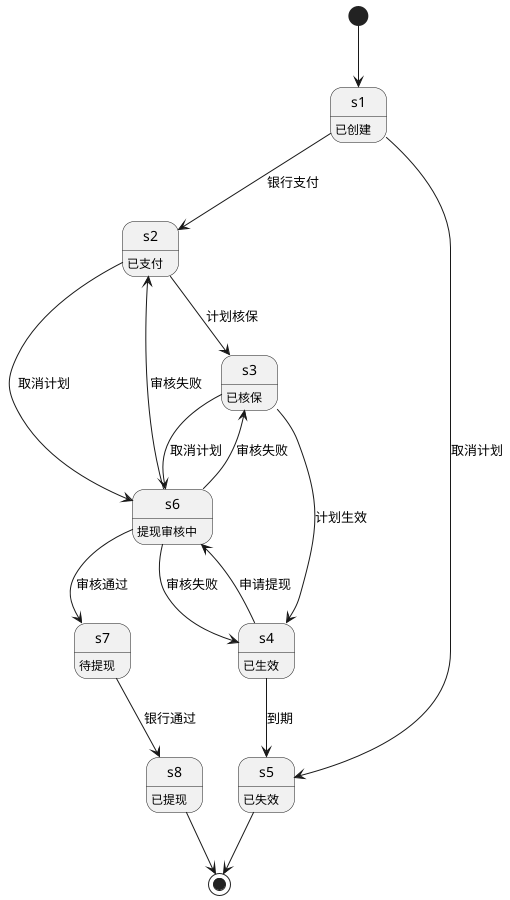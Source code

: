 @startuml
[*] --> s1
s1: 已创建
s1 --> s2 : 银行支付
s1 --> s5 : 取消计划
s2: 已支付
s2 --> s3 : 计划核保
s2 --> s6 : 取消计划
s3: 已核保
s3 --> s4 : 计划生效
s3 --> s6 : 取消计划
s4: 已生效
s4 --> s5 : 到期
s4 --> s6 : 申请提现
s5: 已失效
s5 --> [*]
s6: 提现审核中
s6 --> s7 : 审核通过
s6 --> s4 : 审核失败
s6 --> s3 : 审核失败
s6 --> s2 : 审核失败
s7: 待提现
s7 --> s8 : 银行通过
s8: 已提现
s8 --> [*]
@enduml
